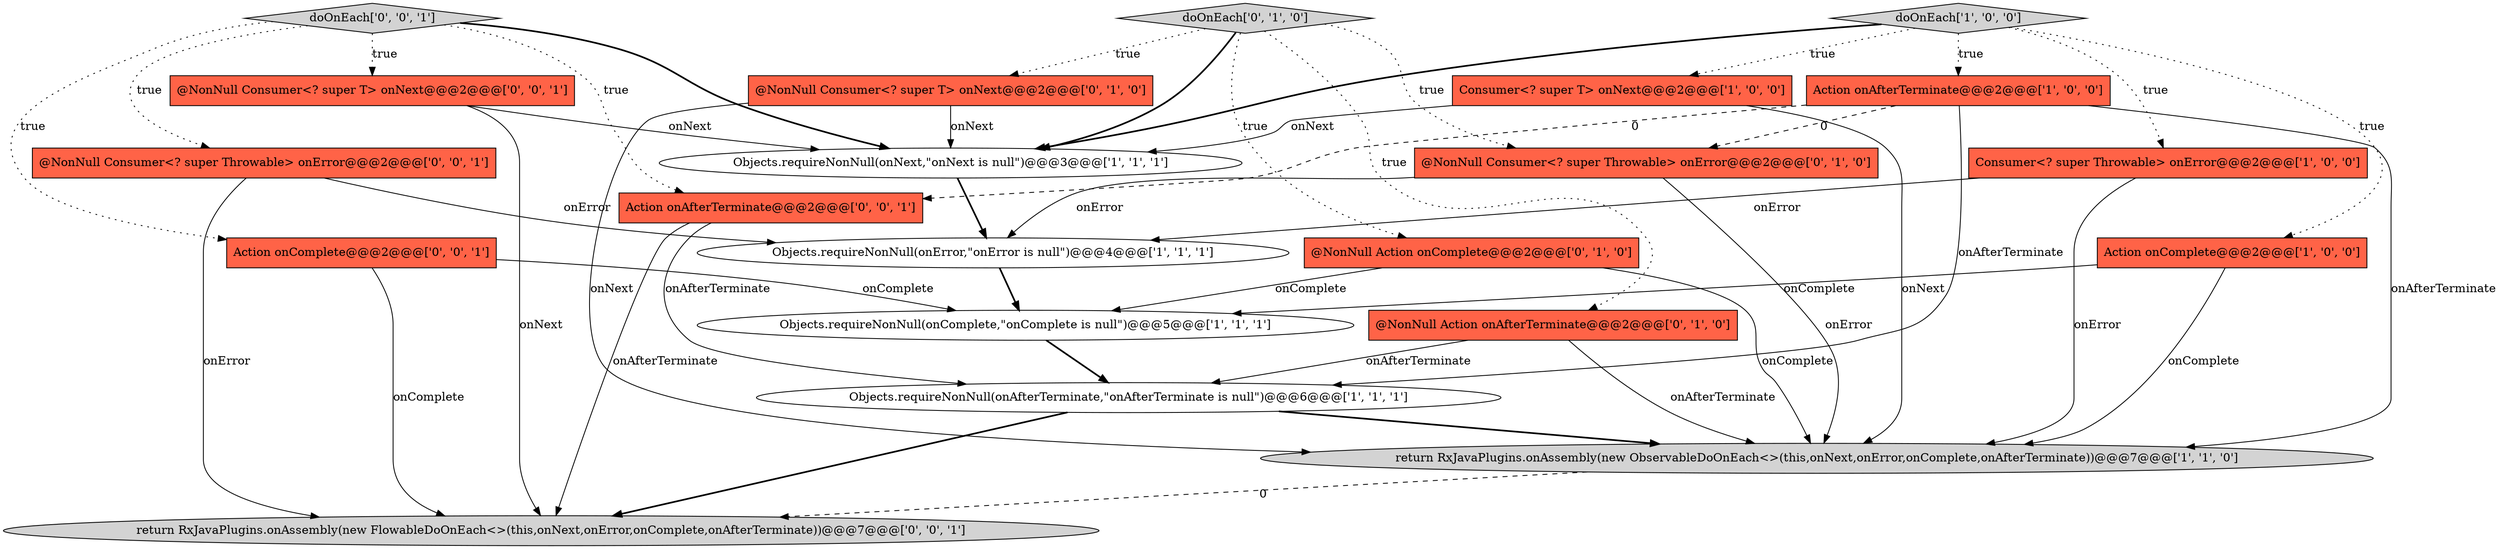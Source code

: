 digraph {
3 [style = filled, label = "Objects.requireNonNull(onNext,\"onNext is null\")@@@3@@@['1', '1', '1']", fillcolor = white, shape = ellipse image = "AAA0AAABBB1BBB"];
6 [style = filled, label = "Objects.requireNonNull(onComplete,\"onComplete is null\")@@@5@@@['1', '1', '1']", fillcolor = white, shape = ellipse image = "AAA0AAABBB1BBB"];
19 [style = filled, label = "Action onComplete@@@2@@@['0', '0', '1']", fillcolor = tomato, shape = box image = "AAA0AAABBB3BBB"];
13 [style = filled, label = "@NonNull Action onAfterTerminate@@@2@@@['0', '1', '0']", fillcolor = tomato, shape = box image = "AAA0AAABBB2BBB"];
15 [style = filled, label = "doOnEach['0', '0', '1']", fillcolor = lightgray, shape = diamond image = "AAA0AAABBB3BBB"];
2 [style = filled, label = "Action onComplete@@@2@@@['1', '0', '0']", fillcolor = tomato, shape = box image = "AAA0AAABBB1BBB"];
4 [style = filled, label = "Objects.requireNonNull(onError,\"onError is null\")@@@4@@@['1', '1', '1']", fillcolor = white, shape = ellipse image = "AAA0AAABBB1BBB"];
0 [style = filled, label = "doOnEach['1', '0', '0']", fillcolor = lightgray, shape = diamond image = "AAA0AAABBB1BBB"];
20 [style = filled, label = "Action onAfterTerminate@@@2@@@['0', '0', '1']", fillcolor = tomato, shape = box image = "AAA0AAABBB3BBB"];
16 [style = filled, label = "@NonNull Consumer<? super Throwable> onError@@@2@@@['0', '0', '1']", fillcolor = tomato, shape = box image = "AAA0AAABBB3BBB"];
10 [style = filled, label = "@NonNull Action onComplete@@@2@@@['0', '1', '0']", fillcolor = tomato, shape = box image = "AAA0AAABBB2BBB"];
11 [style = filled, label = "doOnEach['0', '1', '0']", fillcolor = lightgray, shape = diamond image = "AAA0AAABBB2BBB"];
9 [style = filled, label = "Objects.requireNonNull(onAfterTerminate,\"onAfterTerminate is null\")@@@6@@@['1', '1', '1']", fillcolor = white, shape = ellipse image = "AAA0AAABBB1BBB"];
7 [style = filled, label = "return RxJavaPlugins.onAssembly(new ObservableDoOnEach<>(this,onNext,onError,onComplete,onAfterTerminate))@@@7@@@['1', '1', '0']", fillcolor = lightgray, shape = ellipse image = "AAA0AAABBB1BBB"];
17 [style = filled, label = "return RxJavaPlugins.onAssembly(new FlowableDoOnEach<>(this,onNext,onError,onComplete,onAfterTerminate))@@@7@@@['0', '0', '1']", fillcolor = lightgray, shape = ellipse image = "AAA0AAABBB3BBB"];
1 [style = filled, label = "Consumer<? super Throwable> onError@@@2@@@['1', '0', '0']", fillcolor = tomato, shape = box image = "AAA0AAABBB1BBB"];
18 [style = filled, label = "@NonNull Consumer<? super T> onNext@@@2@@@['0', '0', '1']", fillcolor = tomato, shape = box image = "AAA0AAABBB3BBB"];
5 [style = filled, label = "Consumer<? super T> onNext@@@2@@@['1', '0', '0']", fillcolor = tomato, shape = box image = "AAA0AAABBB1BBB"];
12 [style = filled, label = "@NonNull Consumer<? super T> onNext@@@2@@@['0', '1', '0']", fillcolor = tomato, shape = box image = "AAA0AAABBB2BBB"];
8 [style = filled, label = "Action onAfterTerminate@@@2@@@['1', '0', '0']", fillcolor = tomato, shape = box image = "AAA1AAABBB1BBB"];
14 [style = filled, label = "@NonNull Consumer<? super Throwable> onError@@@2@@@['0', '1', '0']", fillcolor = tomato, shape = box image = "AAA1AAABBB2BBB"];
0->3 [style = bold, label=""];
5->3 [style = solid, label="onNext"];
0->5 [style = dotted, label="true"];
1->4 [style = solid, label="onError"];
20->9 [style = solid, label="onAfterTerminate"];
4->6 [style = bold, label=""];
7->17 [style = dashed, label="0"];
11->10 [style = dotted, label="true"];
11->12 [style = dotted, label="true"];
15->18 [style = dotted, label="true"];
8->20 [style = dashed, label="0"];
11->14 [style = dotted, label="true"];
8->7 [style = solid, label="onAfterTerminate"];
20->17 [style = solid, label="onAfterTerminate"];
13->7 [style = solid, label="onAfterTerminate"];
13->9 [style = solid, label="onAfterTerminate"];
16->17 [style = solid, label="onError"];
12->7 [style = solid, label="onNext"];
9->17 [style = bold, label=""];
15->20 [style = dotted, label="true"];
5->7 [style = solid, label="onNext"];
11->13 [style = dotted, label="true"];
12->3 [style = solid, label="onNext"];
15->16 [style = dotted, label="true"];
9->7 [style = bold, label=""];
15->3 [style = bold, label=""];
14->4 [style = solid, label="onError"];
8->14 [style = dashed, label="0"];
3->4 [style = bold, label=""];
19->6 [style = solid, label="onComplete"];
2->6 [style = solid, label="onComplete"];
2->7 [style = solid, label="onComplete"];
14->7 [style = solid, label="onError"];
10->6 [style = solid, label="onComplete"];
19->17 [style = solid, label="onComplete"];
0->8 [style = dotted, label="true"];
18->3 [style = solid, label="onNext"];
8->9 [style = solid, label="onAfterTerminate"];
11->3 [style = bold, label=""];
15->19 [style = dotted, label="true"];
10->7 [style = solid, label="onComplete"];
16->4 [style = solid, label="onError"];
0->2 [style = dotted, label="true"];
6->9 [style = bold, label=""];
1->7 [style = solid, label="onError"];
18->17 [style = solid, label="onNext"];
0->1 [style = dotted, label="true"];
}
